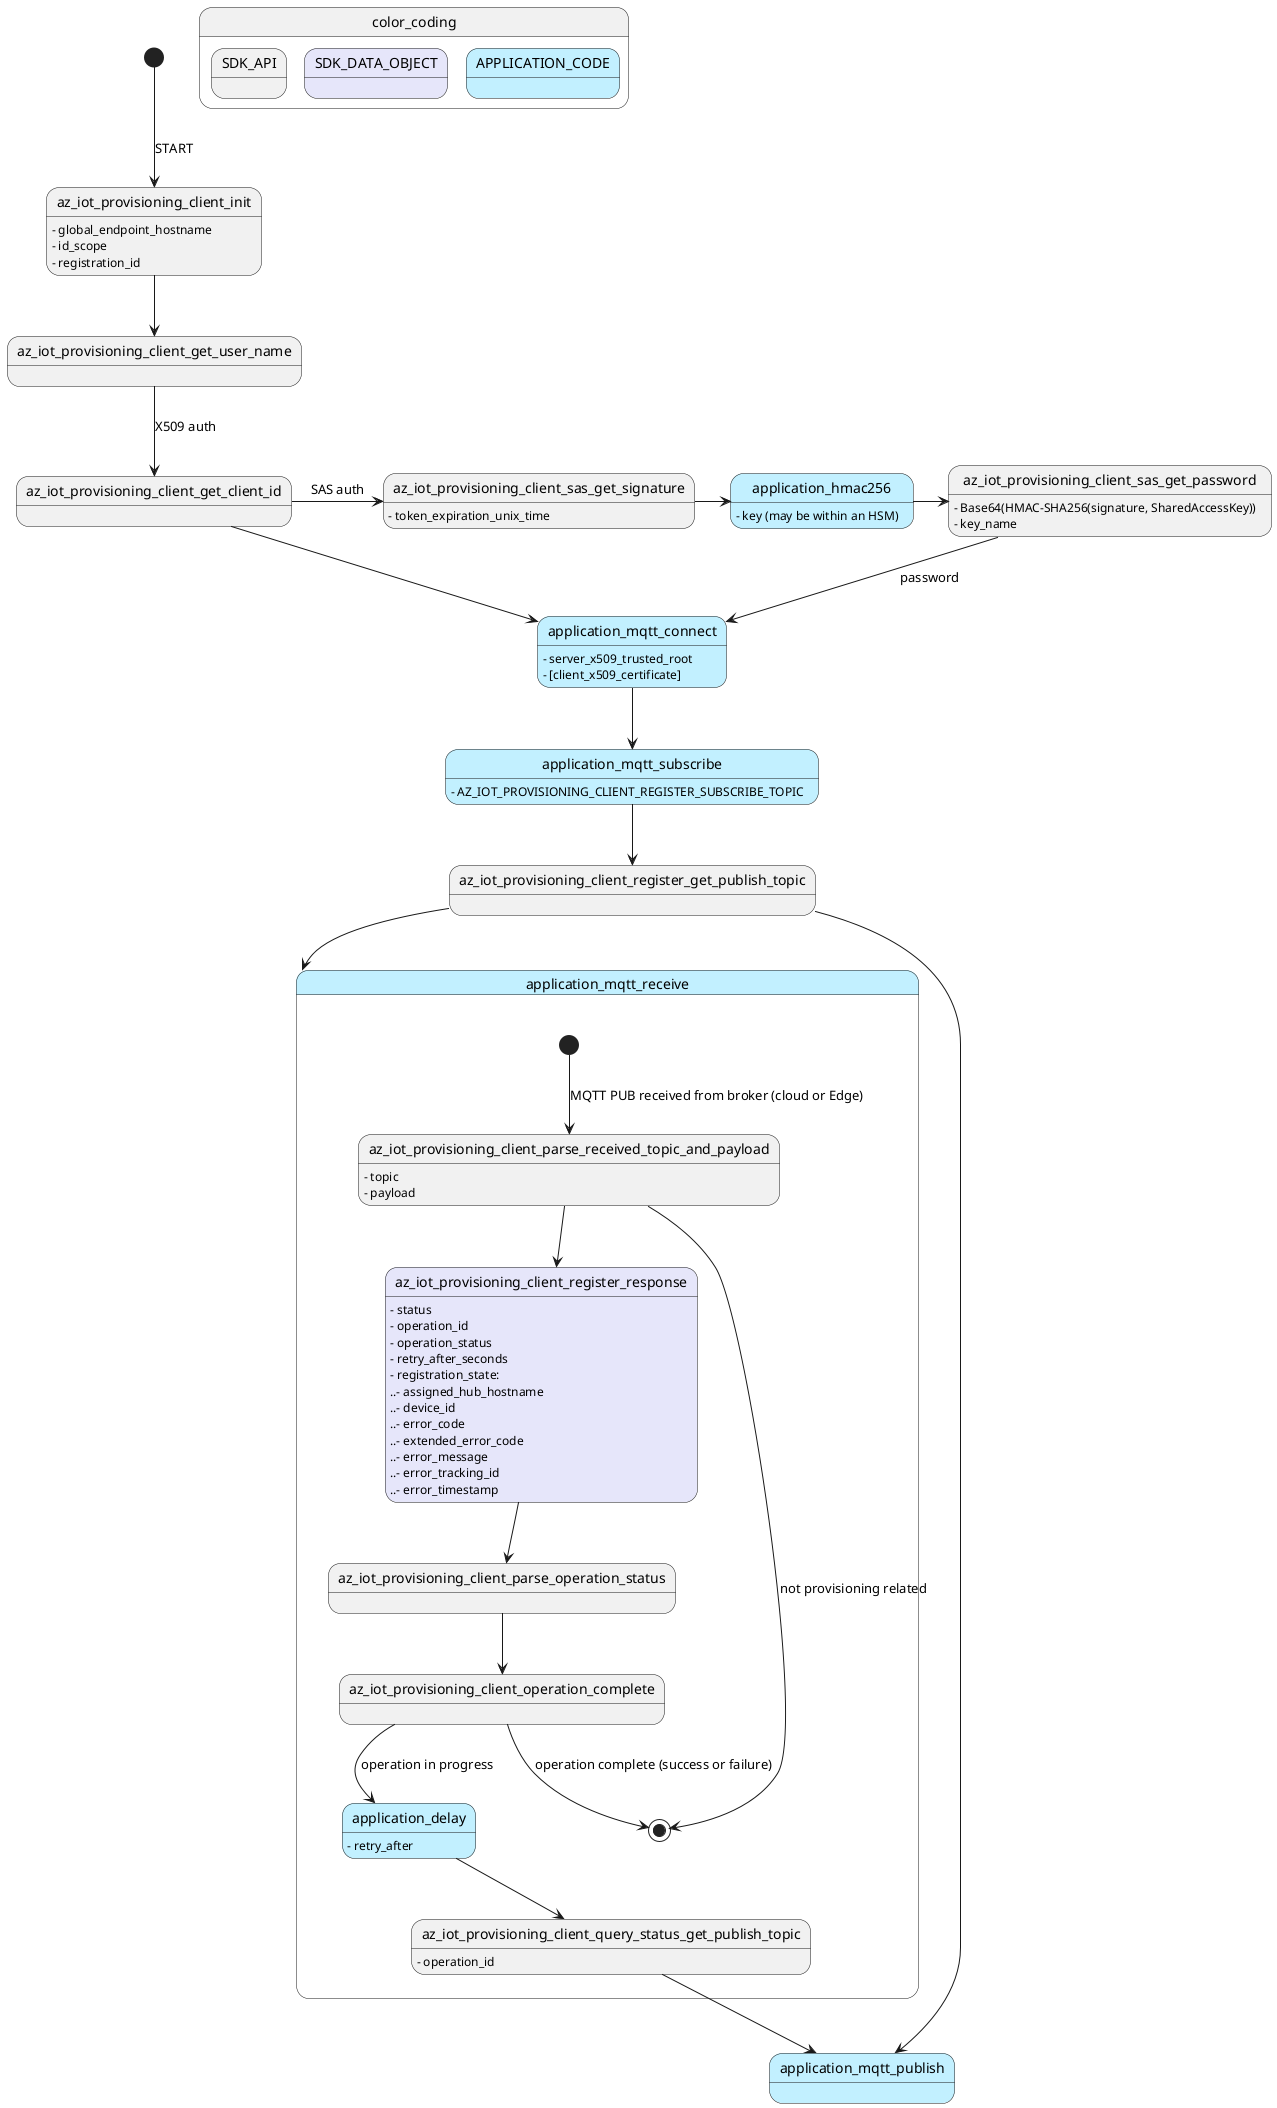 @startuml

skinparam state {
    BackgroundColor<<APP>> APPLICATION
    BackgroundColor<<STRUCT>> Lavender
}

state color_coding {
    state SDK_API
    state SDK_DATA_OBJECT <<STRUCT>>
    state APPLICATION_CODE <<APP>>
}

' Init
[*] --> az_iot_provisioning_client_init: START
az_iot_provisioning_client_init --> az_iot_provisioning_client_get_user_name
az_iot_provisioning_client_get_user_name --> az_iot_provisioning_client_get_client_id : X509 auth
state application_mqtt_connect <<APP>>
az_iot_provisioning_client_get_client_id --> application_mqtt_connect

' Optional SAS token generation:
az_iot_provisioning_client_get_client_id -> az_iot_provisioning_client_sas_get_signature : SAS auth
az_iot_provisioning_client_sas_get_signature -> application_hmac256
application_hmac256 -> az_iot_provisioning_client_sas_get_password
az_iot_provisioning_client_sas_get_password --> application_mqtt_connect : password
state application_hmac256 <<APP>>

' Subscribe
application_mqtt_connect --> application_mqtt_subscribe
state application_mqtt_subscribe <<APP>>
'application_mqtt_subscribe --> application_mqtt_receive : MQTT lib subscribed

' Register
application_mqtt_subscribe --> az_iot_provisioning_client_register_get_publish_topic
az_iot_provisioning_client_register_get_publish_topic --> application_mqtt_publish
az_iot_provisioning_client_register_get_publish_topic --> application_mqtt_receive
state application_mqtt_publish <<APP>>

state application_mqtt_receive <<APP>> { 
' MQTT PUB received
    [*] --> az_iot_provisioning_client_parse_received_topic_and_payload: MQTT PUB received from broker (cloud or Edge)
    az_iot_provisioning_client_parse_received_topic_and_payload --> az_iot_provisioning_client_register_response
    az_iot_provisioning_client_parse_received_topic_and_payload --> [*] : not provisioning related

    az_iot_provisioning_client_register_response --> az_iot_provisioning_client_parse_operation_status

    az_iot_provisioning_client_parse_operation_status --> az_iot_provisioning_client_operation_complete
    az_iot_provisioning_client_operation_complete --> [*] : operation complete (success or failure)
    az_iot_provisioning_client_operation_complete --> application_delay : operation in progress
    state application_delay <<APP>>
    application_delay --> az_iot_provisioning_client_query_status_get_publish_topic
    az_iot_provisioning_client_query_status_get_publish_topic --> application_mqtt_publish
}

' Provisioning client:
az_iot_provisioning_client_init : - global_endpoint_hostname
az_iot_provisioning_client_init : - id_scope
az_iot_provisioning_client_init : - registration_id

' SAS Tokens
az_iot_provisioning_client_sas_get_signature : - token_expiration_unix_time

az_iot_provisioning_client_parse_received_topic_and_payload : - topic
az_iot_provisioning_client_parse_received_topic_and_payload : - payload

state az_iot_provisioning_client_register_response <<STRUCT>>
az_iot_provisioning_client_register_response : - status
az_iot_provisioning_client_register_response : - operation_id
az_iot_provisioning_client_register_response : - operation_status
az_iot_provisioning_client_register_response : - retry_after_seconds
az_iot_provisioning_client_register_response : - registration_state:
az_iot_provisioning_client_register_response : ..- assigned_hub_hostname
az_iot_provisioning_client_register_response : ..- device_id
az_iot_provisioning_client_register_response : ..- error_code
az_iot_provisioning_client_register_response : ..- extended_error_code
az_iot_provisioning_client_register_response : ..- error_message
az_iot_provisioning_client_register_response : ..- error_tracking_id
az_iot_provisioning_client_register_response : ..- error_timestamp

az_iot_provisioning_client_sas_get_password: - Base64(HMAC-SHA256(signature, SharedAccessKey))
az_iot_provisioning_client_sas_get_password: - key_name

az_iot_provisioning_client_query_status_get_publish_topic : - operation_id

' Application interfaces
application_mqtt_connect : - server_x509_trusted_root
application_mqtt_connect : - [client_x509_certificate]
application_mqtt_subscribe: - AZ_IOT_PROVISIONING_CLIENT_REGISTER_SUBSCRIBE_TOPIC
application_delay : - retry_after
application_hmac256 : - key (may be within an HSM)

@enduml
